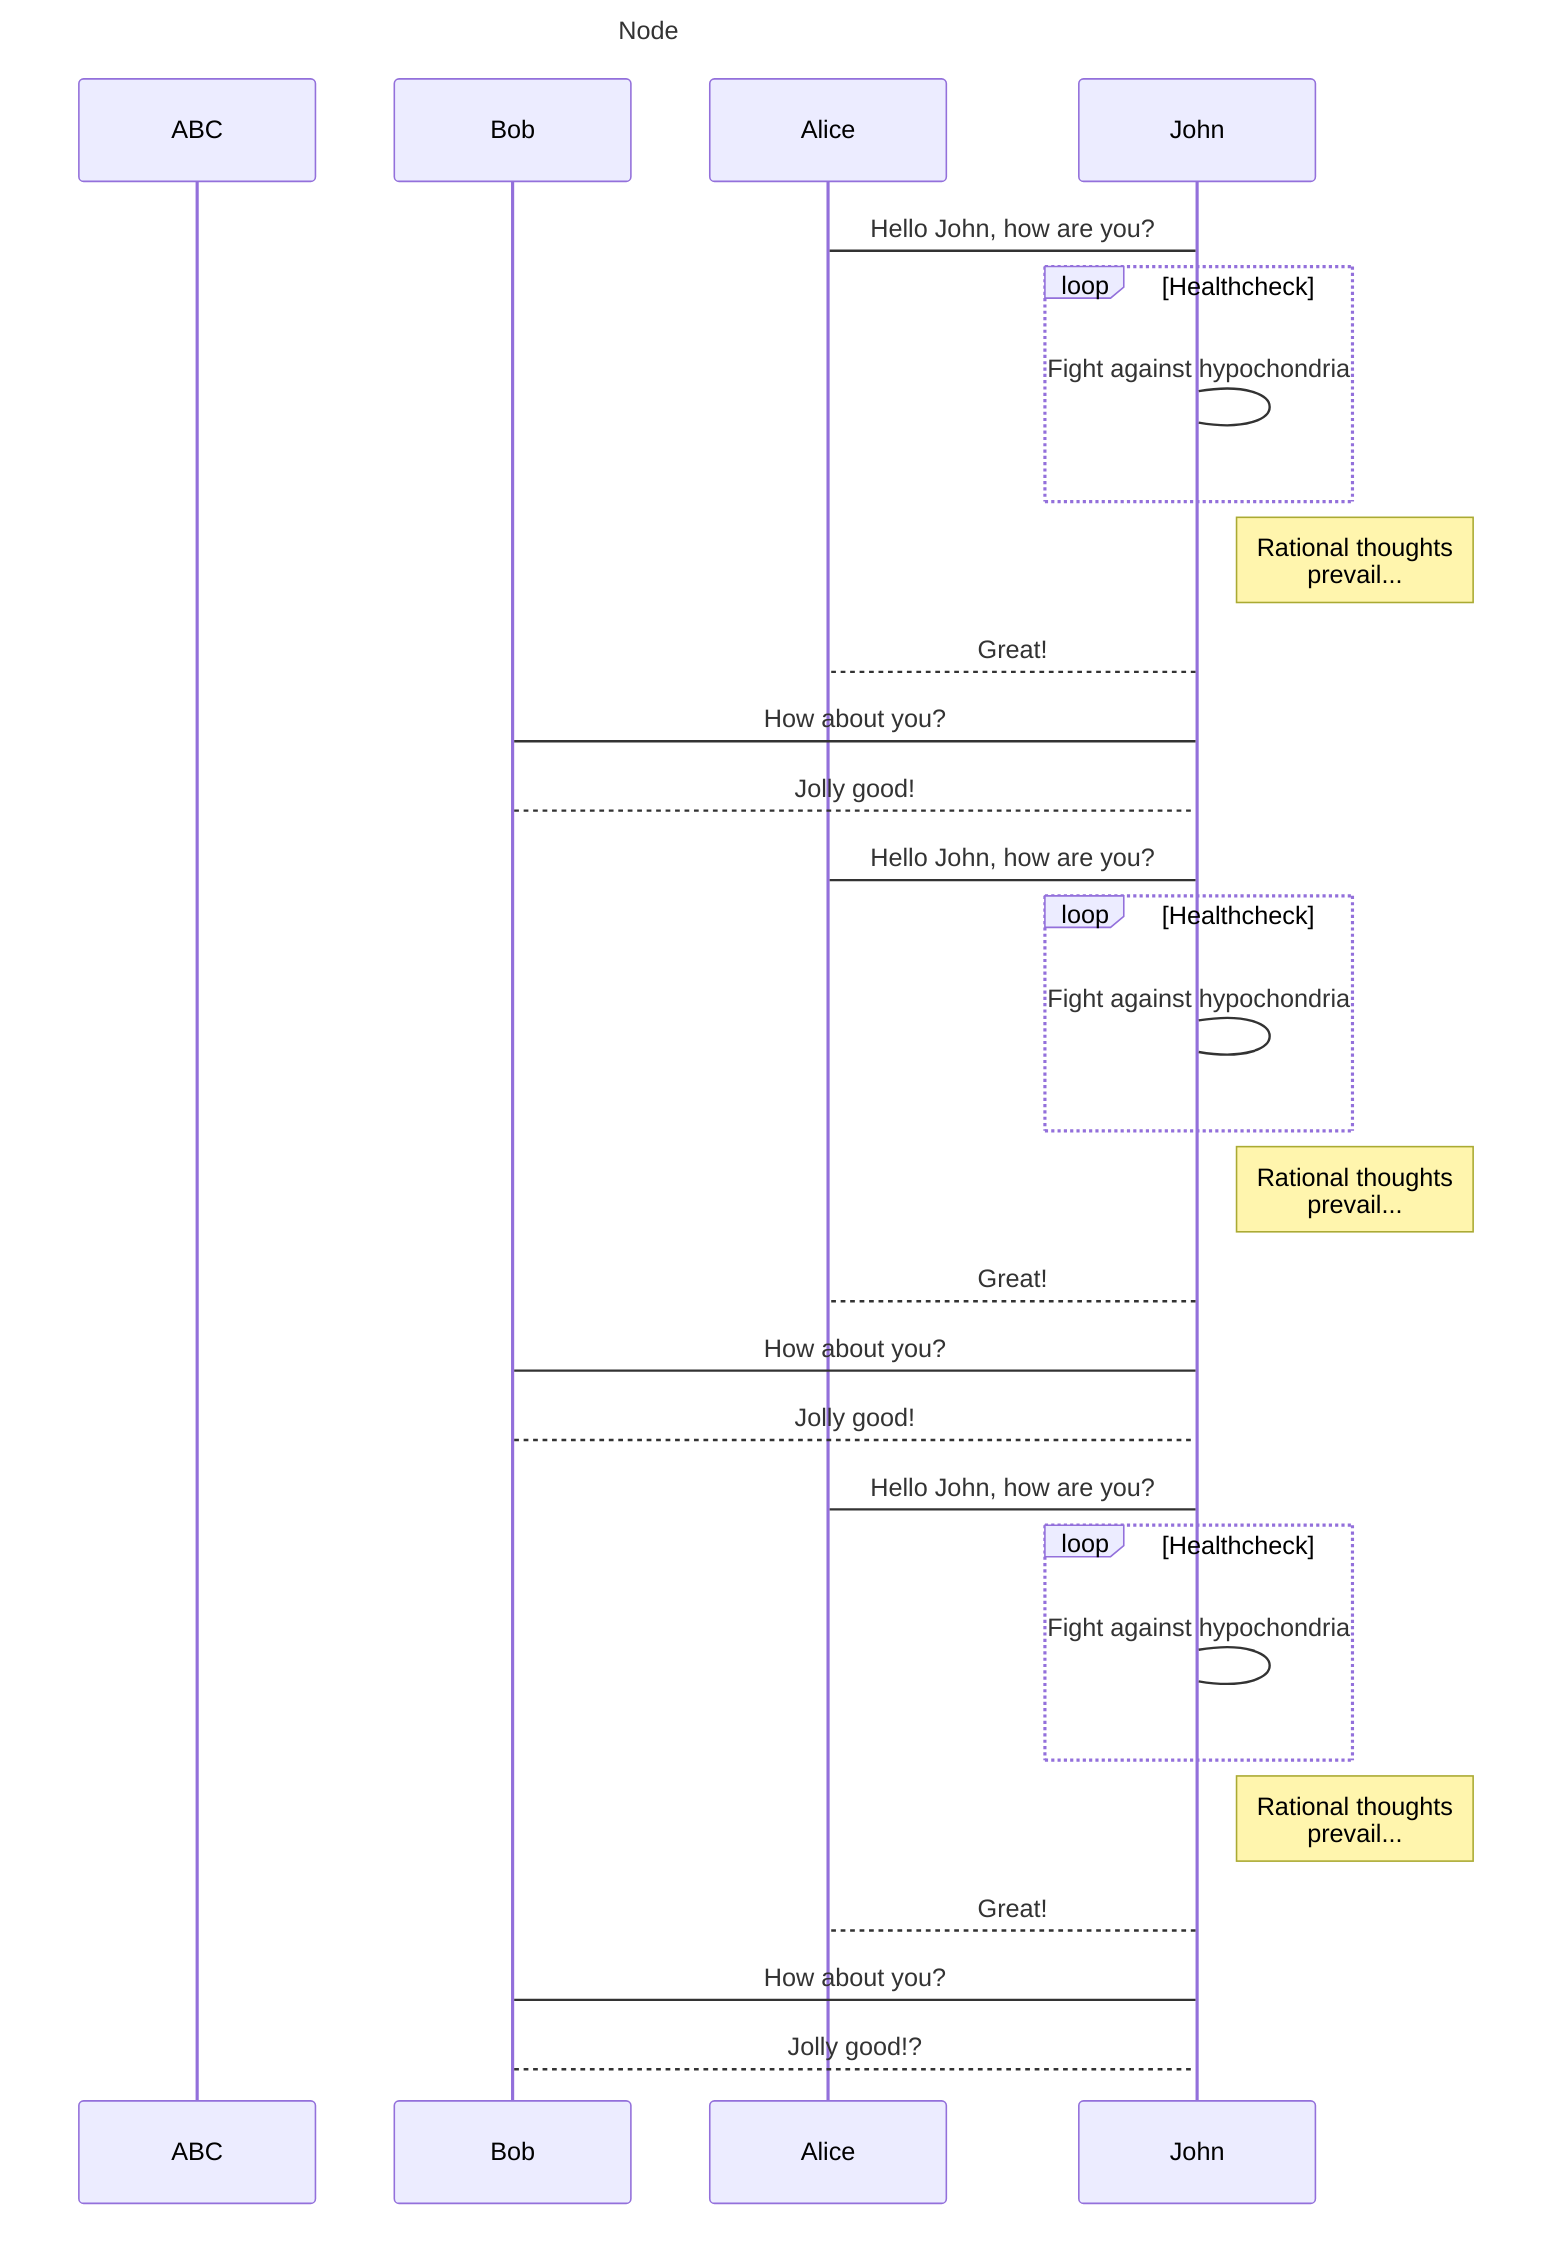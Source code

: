 ---
title: Node
---
sequenceDiagram
    participant ABC
    participant Bob
    Alice->John: Hello John, how are you?
    loop Healthcheck
        John->John: Fight against hypochondria
    end
    Note right of John: Rational thoughts <br/>prevail...
    John-->Alice: Great!
    John->Bob: How about you?
    Bob-->John: Jolly good!

    Alice->John: Hello John, how are you?
    loop Healthcheck
        John->John: Fight against hypochondria
    end
    Note right of John: Rational thoughts <br/>prevail...
    John-->Alice: Great!
    John->Bob: How about you?
    Bob-->John: Jolly good!

    Alice->John: Hello John, how are you?
    loop Healthcheck
        John->John: Fight against hypochondria
    end
    Note right of John: Rational thoughts <br/>prevail...
    John-->Alice: Great!
    John->Bob: How about you?
    Bob-->John: Jolly good!?